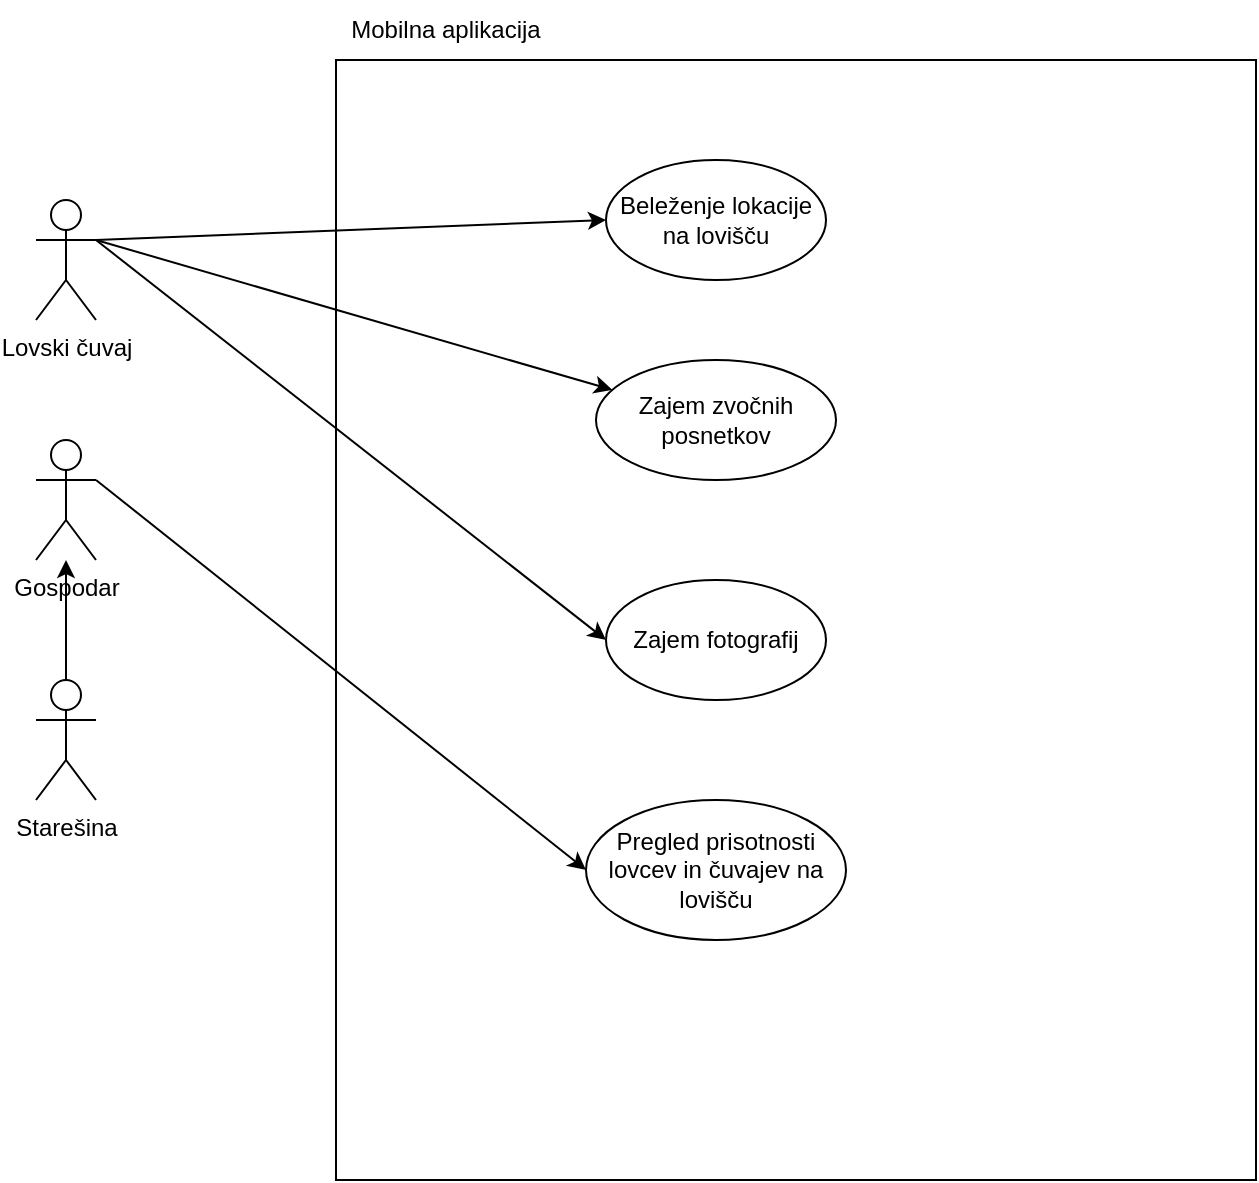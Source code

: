 <mxfile version="26.1.0">
  <diagram name="Page-1" id="vEfTBTqJ6aP0pR_sSiNV">
    <mxGraphModel dx="1354" dy="600" grid="1" gridSize="10" guides="1" tooltips="1" connect="1" arrows="1" fold="1" page="1" pageScale="1" pageWidth="827" pageHeight="1169" math="0" shadow="0">
      <root>
        <mxCell id="0" />
        <mxCell id="1" parent="0" />
        <mxCell id="qkvPIOuBojCrXPSVAwnu-1" value="" style="rounded=0;whiteSpace=wrap;html=1;" parent="1" vertex="1">
          <mxGeometry x="190" y="70" width="460" height="560" as="geometry" />
        </mxCell>
        <mxCell id="qkvPIOuBojCrXPSVAwnu-2" value="Lovski čuvaj" style="shape=umlActor;verticalLabelPosition=bottom;verticalAlign=top;html=1;outlineConnect=0;" parent="1" vertex="1">
          <mxGeometry x="40" y="140" width="30" height="60" as="geometry" />
        </mxCell>
        <mxCell id="qkvPIOuBojCrXPSVAwnu-3" value="Starešina" style="shape=umlActor;verticalLabelPosition=bottom;verticalAlign=top;html=1;outlineConnect=0;" parent="1" vertex="1">
          <mxGeometry x="40" y="380" width="30" height="60" as="geometry" />
        </mxCell>
        <mxCell id="qkvPIOuBojCrXPSVAwnu-4" value="Gospodar" style="shape=umlActor;verticalLabelPosition=bottom;verticalAlign=top;html=1;outlineConnect=0;" parent="1" vertex="1">
          <mxGeometry x="40" y="260" width="30" height="60" as="geometry" />
        </mxCell>
        <mxCell id="qkvPIOuBojCrXPSVAwnu-7" value="Zajem zvočnih posnetkov" style="ellipse;whiteSpace=wrap;html=1;" parent="1" vertex="1">
          <mxGeometry x="320" y="220" width="120" height="60" as="geometry" />
        </mxCell>
        <mxCell id="qkvPIOuBojCrXPSVAwnu-8" value="" style="endArrow=classic;html=1;rounded=0;exitX=1;exitY=0.333;exitDx=0;exitDy=0;exitPerimeter=0;" parent="1" source="qkvPIOuBojCrXPSVAwnu-2" target="qkvPIOuBojCrXPSVAwnu-7" edge="1">
          <mxGeometry width="50" height="50" relative="1" as="geometry">
            <mxPoint x="380" y="370" as="sourcePoint" />
            <mxPoint x="430" y="320" as="targetPoint" />
          </mxGeometry>
        </mxCell>
        <mxCell id="qkvPIOuBojCrXPSVAwnu-9" value="Zajem fotografij" style="ellipse;whiteSpace=wrap;html=1;" parent="1" vertex="1">
          <mxGeometry x="325" y="330" width="110" height="60" as="geometry" />
        </mxCell>
        <mxCell id="qkvPIOuBojCrXPSVAwnu-10" value="" style="endArrow=classic;html=1;rounded=0;entryX=0;entryY=0.5;entryDx=0;entryDy=0;" parent="1" target="qkvPIOuBojCrXPSVAwnu-9" edge="1">
          <mxGeometry width="50" height="50" relative="1" as="geometry">
            <mxPoint x="70" y="160" as="sourcePoint" />
            <mxPoint x="281" y="146" as="targetPoint" />
          </mxGeometry>
        </mxCell>
        <mxCell id="qkvPIOuBojCrXPSVAwnu-11" value="Mobilna aplikacija" style="text;html=1;align=center;verticalAlign=middle;whiteSpace=wrap;rounded=0;" parent="1" vertex="1">
          <mxGeometry x="190" y="40" width="110" height="30" as="geometry" />
        </mxCell>
        <mxCell id="qkvPIOuBojCrXPSVAwnu-13" value="Pregled prisotnosti lovcev in čuvajev na lovišču" style="ellipse;whiteSpace=wrap;html=1;" parent="1" vertex="1">
          <mxGeometry x="315" y="440" width="130" height="70" as="geometry" />
        </mxCell>
        <mxCell id="qkvPIOuBojCrXPSVAwnu-14" value="" style="endArrow=classic;html=1;rounded=0;exitX=1;exitY=0.333;exitDx=0;exitDy=0;exitPerimeter=0;entryX=0;entryY=0.5;entryDx=0;entryDy=0;" parent="1" source="qkvPIOuBojCrXPSVAwnu-4" target="qkvPIOuBojCrXPSVAwnu-13" edge="1">
          <mxGeometry width="50" height="50" relative="1" as="geometry">
            <mxPoint x="380" y="370" as="sourcePoint" />
            <mxPoint x="430" y="320" as="targetPoint" />
          </mxGeometry>
        </mxCell>
        <mxCell id="qkvPIOuBojCrXPSVAwnu-15" value="" style="endArrow=classic;html=1;rounded=0;exitX=0.5;exitY=0;exitDx=0;exitDy=0;exitPerimeter=0;" parent="1" source="qkvPIOuBojCrXPSVAwnu-3" target="qkvPIOuBojCrXPSVAwnu-4" edge="1">
          <mxGeometry width="50" height="50" relative="1" as="geometry">
            <mxPoint x="380" y="350" as="sourcePoint" />
            <mxPoint x="430" y="300" as="targetPoint" />
          </mxGeometry>
        </mxCell>
        <mxCell id="qkvPIOuBojCrXPSVAwnu-16" value="Beleženje lokacije na lovišču" style="ellipse;whiteSpace=wrap;html=1;" parent="1" vertex="1">
          <mxGeometry x="325" y="120" width="110" height="60" as="geometry" />
        </mxCell>
        <mxCell id="qkvPIOuBojCrXPSVAwnu-17" value="" style="endArrow=classic;html=1;rounded=0;entryX=0;entryY=0.5;entryDx=0;entryDy=0;" parent="1" target="qkvPIOuBojCrXPSVAwnu-16" edge="1">
          <mxGeometry width="50" height="50" relative="1" as="geometry">
            <mxPoint x="70" y="160" as="sourcePoint" />
            <mxPoint x="291" y="227" as="targetPoint" />
          </mxGeometry>
        </mxCell>
      </root>
    </mxGraphModel>
  </diagram>
</mxfile>

